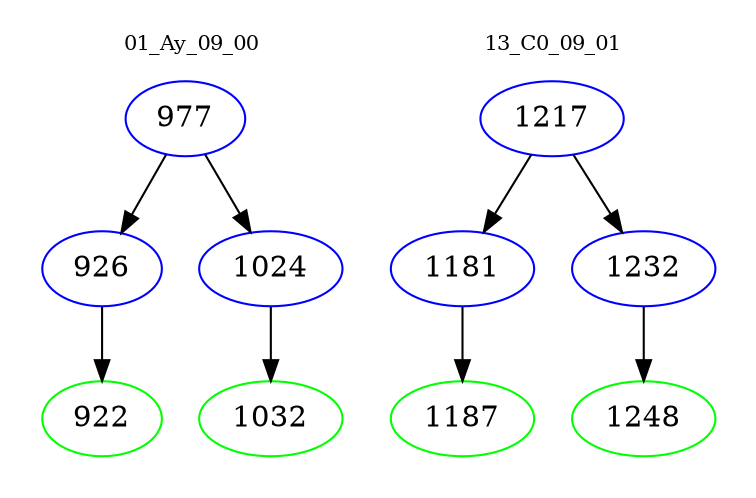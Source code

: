 digraph{
subgraph cluster_0 {
color = white
label = "01_Ay_09_00";
fontsize=10;
T0_977 [label="977", color="blue"]
T0_977 -> T0_926 [color="black"]
T0_926 [label="926", color="blue"]
T0_926 -> T0_922 [color="black"]
T0_922 [label="922", color="green"]
T0_977 -> T0_1024 [color="black"]
T0_1024 [label="1024", color="blue"]
T0_1024 -> T0_1032 [color="black"]
T0_1032 [label="1032", color="green"]
}
subgraph cluster_1 {
color = white
label = "13_C0_09_01";
fontsize=10;
T1_1217 [label="1217", color="blue"]
T1_1217 -> T1_1181 [color="black"]
T1_1181 [label="1181", color="blue"]
T1_1181 -> T1_1187 [color="black"]
T1_1187 [label="1187", color="green"]
T1_1217 -> T1_1232 [color="black"]
T1_1232 [label="1232", color="blue"]
T1_1232 -> T1_1248 [color="black"]
T1_1248 [label="1248", color="green"]
}
}
